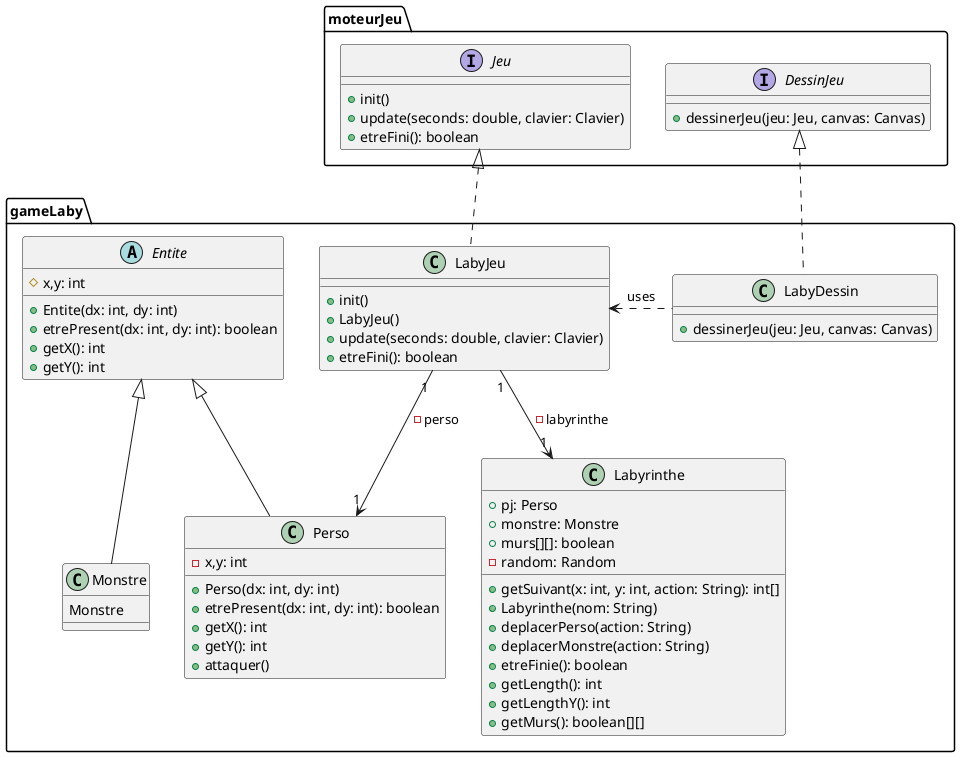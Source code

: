 @startuml

package moteurJeu {

interface Jeu{
+ init()
+ update(seconds: double, clavier: Clavier)
+ etreFini(): boolean
}


interface DessinJeu {
+ dessinerJeu(jeu: Jeu, canvas: Canvas)
}
}

package gameLaby{

class LabyJeu{
+ init()
+ LabyJeu()
+ update(seconds: double, clavier: Clavier)
+ etreFini(): boolean
}

Jeu <|.. LabyJeu

class Labyrinthe{
+ pj: Perso
+ monstre: Monstre
+ murs[][]: boolean
- random: Random
+ getSuivant(x: int, y: int, action: String): int[]
+ Labyrinthe(nom: String)
+ deplacerPerso(action: String)
+ deplacerMonstre(action: String)
+ etreFinie(): boolean
+ getLength(): int
+ getLengthY(): int
+ getMurs(): boolean[][]
}

LabyJeu "1" --> "1" Labyrinthe : -labyrinthe

class Perso{
- x,y: int
+ Perso(dx: int, dy: int)
+ etrePresent(dx: int, dy: int): boolean
+ getX(): int
+ getY(): int
+ attaquer()
}

class Monstre{
Monstre
}

abstract class Entite{
# x,y: int
+ Entite(dx: int, dy: int)
+ etrePresent(dx: int, dy: int): boolean
+ getX(): int
+ getY(): int
}

Entite <|-- Perso
Entite <|-- Monstre


LabyJeu "1" --> "1" Perso : -perso


class LabyDessin{
+ dessinerJeu(jeu: Jeu, canvas: Canvas)
}

DessinJeu <|.. LabyDessin
LabyJeu <. LabyDessin:uses
}

@enduml

